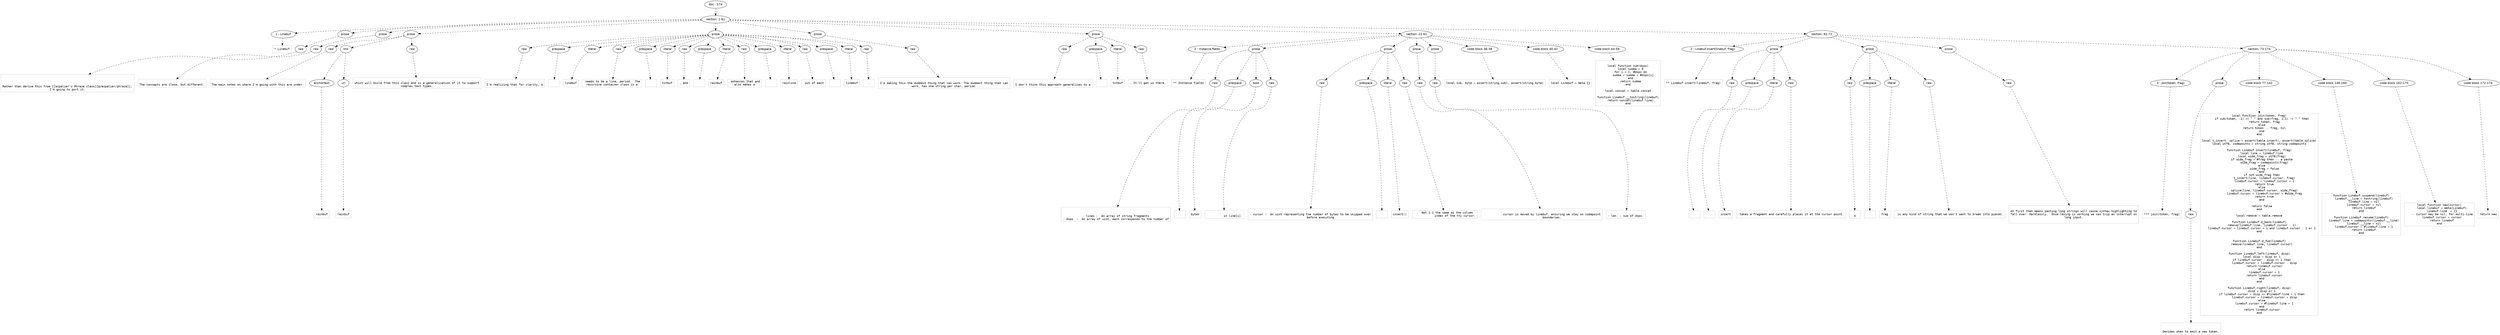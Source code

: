 digraph lpegNode {

node [fontname=Helvetica]
edge [style=dashed]

doc_0 [label="doc - 174"]


doc_0 -> { section_1}
{rank=same; section_1}

section_1 [label="section: 1-61"]


// END RANK doc_0

section_1 -> { header_2 prose_3 prose_4 prose_5 prose_6 prose_7 prose_8 section_9 section_10}
{rank=same; header_2 prose_3 prose_4 prose_5 prose_6 prose_7 prose_8 section_9 section_10}

header_2 [label="1 : Linebuf"]

prose_3 [label="prose"]

prose_4 [label="prose"]

prose_5 [label="prose"]

prose_6 [label="prose"]

prose_7 [label="prose"]

prose_8 [label="prose"]

section_9 [label="section: 22-61"]

section_10 [label="section: 62-72"]


// END RANK section_1

header_2 -> leaf_11
leaf_11  [color=Gray,shape=rectangle,fontname=Inconsolata,label="* Linebuf"]
// END RANK header_2

prose_3 -> { raw_12}
{rank=same; raw_12}

raw_12 [label="raw"]


// END RANK prose_3

raw_12 -> leaf_13
leaf_13  [color=Gray,shape=rectangle,fontname=Inconsolata,label="


Rather than derive this from [[espalier's Phrase class][@/espalier/phrase]],
I'm going to port it.
"]
// END RANK raw_12

prose_4 -> { raw_14}
{rank=same; raw_14}

raw_14 [label="raw"]


// END RANK prose_4

raw_14 -> leaf_15
leaf_15  [color=Gray,shape=rectangle,fontname=Inconsolata,label="
The concepts are close, but different.
"]
// END RANK raw_14

prose_5 -> { raw_16 link_17 raw_18}
{rank=same; raw_16 link_17 raw_18}

raw_16 [label="raw"]

link_17 [label="link"]

raw_18 [label="raw"]


// END RANK prose_5

raw_16 -> leaf_19
leaf_19  [color=Gray,shape=rectangle,fontname=Inconsolata,label="
The main notes on where I'm going with this are under "]
// END RANK raw_16

link_17 -> { anchortext_20 url_21}
{rank=same; anchortext_20 url_21}

anchortext_20 [label="anchortext"]

url_21 [label="url"]


// END RANK link_17

anchortext_20 -> leaf_22
leaf_22  [color=Gray,shape=rectangle,fontname=Inconsolata,label="rainbuf"]
// END RANK anchortext_20

url_21 -> leaf_23
leaf_23  [color=Gray,shape=rectangle,fontname=Inconsolata,label="rainbuf"]
// END RANK url_21

raw_18 -> leaf_24
leaf_24  [color=Gray,shape=rectangle,fontname=Inconsolata,label=",
which will build from this class and is a generalization of it to support
complex text types.
"]
// END RANK raw_18

prose_6 -> { raw_25 prespace_26 literal_27 raw_28 prespace_29 literal_30 raw_31 prespace_32 literal_33 raw_34 prespace_35 literal_36 raw_37 prespace_38 literal_39 raw_40}
{rank=same; raw_25 prespace_26 literal_27 raw_28 prespace_29 literal_30 raw_31 prespace_32 literal_33 raw_34 prespace_35 literal_36 raw_37 prespace_38 literal_39 raw_40}

raw_25 [label="raw"]

prespace_26 [label="prespace"]

literal_27 [label="literal"]

raw_28 [label="raw"]

prespace_29 [label="prespace"]

literal_30 [label="literal"]

raw_31 [label="raw"]

prespace_32 [label="prespace"]

literal_33 [label="literal"]

raw_34 [label="raw"]

prespace_35 [label="prespace"]

literal_36 [label="literal"]

raw_37 [label="raw"]

prespace_38 [label="prespace"]

literal_39 [label="literal"]

raw_40 [label="raw"]


// END RANK prose_6

raw_25 -> leaf_41
leaf_41  [color=Gray,shape=rectangle,fontname=Inconsolata,label="
I'm realizing that for clarity, a"]
// END RANK raw_25

prespace_26 -> leaf_42
leaf_42  [color=Gray,shape=rectangle,fontname=Inconsolata,label=" "]
// END RANK prespace_26

literal_27 -> leaf_43
leaf_43  [color=Gray,shape=rectangle,fontname=Inconsolata,label="linebuf"]
// END RANK literal_27

raw_28 -> leaf_44
leaf_44  [color=Gray,shape=rectangle,fontname=Inconsolata,label=" needs to be a line, period.  The
recursive container class is a"]
// END RANK raw_28

prespace_29 -> leaf_45
leaf_45  [color=Gray,shape=rectangle,fontname=Inconsolata,label=" "]
// END RANK prespace_29

literal_30 -> leaf_46
leaf_46  [color=Gray,shape=rectangle,fontname=Inconsolata,label="txtbuf"]
// END RANK literal_30

raw_31 -> leaf_47
leaf_47  [color=Gray,shape=rectangle,fontname=Inconsolata,label=", and"]
// END RANK raw_31

prespace_32 -> leaf_48
leaf_48  [color=Gray,shape=rectangle,fontname=Inconsolata,label=" "]
// END RANK prespace_32

literal_33 -> leaf_49
leaf_49  [color=Gray,shape=rectangle,fontname=Inconsolata,label="rainbuf"]
// END RANK literal_33

raw_34 -> leaf_50
leaf_50  [color=Gray,shape=rectangle,fontname=Inconsolata,label=" enhances that and
also makes a"]
// END RANK raw_34

prespace_35 -> leaf_51
leaf_51  [color=Gray,shape=rectangle,fontname=Inconsolata,label=" "]
// END RANK prespace_35

literal_36 -> leaf_52
leaf_52  [color=Gray,shape=rectangle,fontname=Inconsolata,label="rainline"]
// END RANK literal_36

raw_37 -> leaf_53
leaf_53  [color=Gray,shape=rectangle,fontname=Inconsolata,label=" out of each"]
// END RANK raw_37

prespace_38 -> leaf_54
leaf_54  [color=Gray,shape=rectangle,fontname=Inconsolata,label=" "]
// END RANK prespace_38

literal_39 -> leaf_55
leaf_55  [color=Gray,shape=rectangle,fontname=Inconsolata,label="linebuf"]
// END RANK literal_39

raw_40 -> leaf_56
leaf_56  [color=Gray,shape=rectangle,fontname=Inconsolata,label=".
"]
// END RANK raw_40

prose_7 -> { raw_57}
{rank=same; raw_57}

raw_57 [label="raw"]


// END RANK prose_7

raw_57 -> leaf_58
leaf_58  [color=Gray,shape=rectangle,fontname=Inconsolata,label="
I'm making this the dumbest thing that can work. The dumbest thing that can
work, has one string per char, period.
"]
// END RANK raw_57

prose_8 -> { raw_59 prespace_60 literal_61 raw_62}
{rank=same; raw_59 prespace_60 literal_61 raw_62}

raw_59 [label="raw"]

prespace_60 [label="prespace"]

literal_61 [label="literal"]

raw_62 [label="raw"]


// END RANK prose_8

raw_59 -> leaf_63
leaf_63  [color=Gray,shape=rectangle,fontname=Inconsolata,label="
I don't think this approach generalizes to a"]
// END RANK raw_59

prespace_60 -> leaf_64
leaf_64  [color=Gray,shape=rectangle,fontname=Inconsolata,label=" "]
// END RANK prespace_60

literal_61 -> leaf_65
leaf_65  [color=Gray,shape=rectangle,fontname=Inconsolata,label="txtbuf"]
// END RANK literal_61

raw_62 -> leaf_66
leaf_66  [color=Gray,shape=rectangle,fontname=Inconsolata,label=". It'll get us there.
"]
// END RANK raw_62

section_9 -> { header_67 prose_68 prose_69 prose_70 prose_71 codeblock_72 codeblock_73 codeblock_74}
{rank=same; header_67 prose_68 prose_69 prose_70 prose_71 codeblock_72 codeblock_73 codeblock_74}

header_67 [label="2 : Instance fields"]

prose_68 [label="prose"]

prose_69 [label="prose"]

prose_70 [label="prose"]

prose_71 [label="prose"]

codeblock_72 [label="code block 36-38"]

codeblock_73 [label="code block 40-42"]

codeblock_74 [label="code block 44-59"]


// END RANK section_9

header_67 -> leaf_75
leaf_75  [color=Gray,shape=rectangle,fontname=Inconsolata,label="** Instance fields"]
// END RANK header_67

prose_68 -> { raw_76 prespace_77 bold_78 raw_79}
{rank=same; raw_76 prespace_77 bold_78 raw_79}

raw_76 [label="raw"]

prespace_77 [label="prespace"]

bold_78 [label="bold"]

raw_79 [label="raw"]


// END RANK prose_68

raw_76 -> leaf_80
leaf_80  [color=Gray,shape=rectangle,fontname=Inconsolata,label="

- lines :  An array of string fragments
- dsps  :  An array of uint, each corresponds to the number of"]
// END RANK raw_76

prespace_77 -> leaf_81
leaf_81  [color=Gray,shape=rectangle,fontname=Inconsolata,label=" "]
// END RANK prespace_77

bold_78 -> leaf_82
leaf_82  [color=Gray,shape=rectangle,fontname=Inconsolata,label="bytes"]
// END RANK bold_78

raw_79 -> leaf_83
leaf_83  [color=Gray,shape=rectangle,fontname=Inconsolata,label="
          in line[i].
"]
// END RANK raw_79

prose_69 -> { raw_84 prespace_85 literal_86 raw_87}
{rank=same; raw_84 prespace_85 literal_86 raw_87}

raw_84 [label="raw"]

prespace_85 [label="prespace"]

literal_86 [label="literal"]

raw_87 [label="raw"]


// END RANK prose_69

raw_84 -> leaf_88
leaf_88  [color=Gray,shape=rectangle,fontname=Inconsolata,label="
- cursor :  An uint representing the number of bytes to be skipped over
            before executing"]
// END RANK raw_84

prespace_85 -> leaf_89
leaf_89  [color=Gray,shape=rectangle,fontname=Inconsolata,label=" "]
// END RANK prespace_85

literal_86 -> leaf_90
leaf_90  [color=Gray,shape=rectangle,fontname=Inconsolata,label="insert()"]
// END RANK literal_86

raw_87 -> leaf_91
leaf_91  [color=Gray,shape=rectangle,fontname=Inconsolata,label=".  Not 1-1 the same as the column
            index of the tty cursor.
"]
// END RANK raw_87

prose_70 -> { raw_92}
{rank=same; raw_92}

raw_92 [label="raw"]


// END RANK prose_70

raw_92 -> leaf_93
leaf_93  [color=Gray,shape=rectangle,fontname=Inconsolata,label="
            cursor is moved by linebuf, ensuring we stay on codepoint
            boundaries.
"]
// END RANK raw_92

prose_71 -> { raw_94}
{rank=same; raw_94}

raw_94 [label="raw"]


// END RANK prose_71

raw_94 -> leaf_95
leaf_95  [color=Gray,shape=rectangle,fontname=Inconsolata,label="
- len  : sum of dsps."]
// END RANK raw_94

codeblock_72 -> leaf_96
leaf_96  [color=Gray,shape=rectangle,fontname=Inconsolata,label="local sub, byte = assert(string.sub), assert(string.byte)"]
// END RANK codeblock_72

codeblock_73 -> leaf_97
leaf_97  [color=Gray,shape=rectangle,fontname=Inconsolata,label="local Linebuf = meta {}"]
// END RANK codeblock_73

codeblock_74 -> leaf_98
leaf_98  [color=Gray,shape=rectangle,fontname=Inconsolata,label="
local function sum(dsps)
   local summa = 0
   for i = 1, #dsps do
      summa = summa + #dsps[i]
   end
   return summa
end

local concat = table.concat

function Linebuf.__tostring(linebuf)
   return concat(linebuf.line)
end"]
// END RANK codeblock_74

section_10 -> { header_99 prose_100 prose_101 prose_102 section_103}
{rank=same; header_99 prose_100 prose_101 prose_102 section_103}

header_99 [label="2 : Linebuf.insert(linebuf, frag)"]

prose_100 [label="prose"]

prose_101 [label="prose"]

prose_102 [label="prose"]

section_103 [label="section: 73-174"]


// END RANK section_10

header_99 -> leaf_104
leaf_104  [color=Gray,shape=rectangle,fontname=Inconsolata,label="** Linebuf.insert(linebuf, frag)"]
// END RANK header_99

prose_100 -> { raw_105 prespace_106 literal_107 raw_108}
{rank=same; raw_105 prespace_106 literal_107 raw_108}

raw_105 [label="raw"]

prespace_106 [label="prespace"]

literal_107 [label="literal"]

raw_108 [label="raw"]


// END RANK prose_100

raw_105 -> leaf_109
leaf_109  [color=Gray,shape=rectangle,fontname=Inconsolata,label=""]
// END RANK raw_105

prespace_106 -> leaf_110
leaf_110  [color=Gray,shape=rectangle,fontname=Inconsolata,label=""]
// END RANK prespace_106

literal_107 -> leaf_111
leaf_111  [color=Gray,shape=rectangle,fontname=Inconsolata,label="insert"]
// END RANK literal_107

raw_108 -> leaf_112
leaf_112  [color=Gray,shape=rectangle,fontname=Inconsolata,label=" takes a fragment and carefully places it at the cursor point.
"]
// END RANK raw_108

prose_101 -> { raw_113 prespace_114 literal_115 raw_116}
{rank=same; raw_113 prespace_114 literal_115 raw_116}

raw_113 [label="raw"]

prespace_114 [label="prespace"]

literal_115 [label="literal"]

raw_116 [label="raw"]


// END RANK prose_101

raw_113 -> leaf_117
leaf_117  [color=Gray,shape=rectangle,fontname=Inconsolata,label="
A"]
// END RANK raw_113

prespace_114 -> leaf_118
leaf_118  [color=Gray,shape=rectangle,fontname=Inconsolata,label=" "]
// END RANK prespace_114

literal_115 -> leaf_119
leaf_119  [color=Gray,shape=rectangle,fontname=Inconsolata,label="frag"]
// END RANK literal_115

raw_116 -> leaf_120
leaf_120  [color=Gray,shape=rectangle,fontname=Inconsolata,label=" is any kind of string that we won't want to break into pieces.
"]
// END RANK raw_116

prose_102 -> { raw_121}
{rank=same; raw_121}

raw_121 [label="raw"]


// END RANK prose_102

raw_121 -> leaf_122
leaf_122  [color=Gray,shape=rectangle,fontname=Inconsolata,label="
At first that means pasting long strings will cause syntax highlighting to
fall over. Harmlessly.  Once lexing is working we can trip an interrupt on
long input.

"]
// END RANK raw_121

section_103 -> { header_123 prose_124 codeblock_125 codeblock_126 codeblock_127 codeblock_128}
{rank=same; header_123 prose_124 codeblock_125 codeblock_126 codeblock_127 codeblock_128}

header_123 [label="3 : join(token, frag)"]

prose_124 [label="prose"]

codeblock_125 [label="code block 77-142"]

codeblock_126 [label="code block 146-160"]

codeblock_127 [label="code block 162-170"]

codeblock_128 [label="code block 172-174"]


// END RANK section_103

header_123 -> leaf_129
leaf_129  [color=Gray,shape=rectangle,fontname=Inconsolata,label="*** join(token, frag)"]
// END RANK header_123

prose_124 -> { raw_130}
{rank=same; raw_130}

raw_130 [label="raw"]


// END RANK prose_124

raw_130 -> leaf_131
leaf_131  [color=Gray,shape=rectangle,fontname=Inconsolata,label="

Decides when to emit a new token.
"]
// END RANK raw_130

codeblock_125 -> leaf_132
leaf_132  [color=Gray,shape=rectangle,fontname=Inconsolata,label="local function join(token, frag)
   if sub(token, -1) == \" \" and sub(frag, 1,1) ~= \" \" then
      return token, frag
   else
      return token .. frag, nil
   end
end

local t_insert, splice = assert(table.insert), assert(table.splice)
local utf8, codepoints = string.utf8, string.codepoints

function Linebuf.insert(linebuf, frag)
   local line = linebuf.line
   local wide_frag = utf8(frag)
   if wide_frag < #frag then -- a paste
      wide_frag = codepoints(frag)
   else
      wide_frag = false
   end
   if not wide_frag then
      t_insert(line, linebuf.cursor, frag)
      linebuf.cursor = linebuf.cursor + 1
      return true
   else
      splice(line, linebuf.cursor, wide_frag)
      linebuf.cursor = linebuf.cursor + #wide_frag
      return true
   end

   return false
end

local remove = table.remove

function Linebuf.d_back(linebuf)
   remove(linebuf.line, linebuf.cursor - 1)
   linebuf.cursor = linebuf.cursor > 1 and linebuf.cursor - 1 or 1
end


function Linebuf.d_fwd(linebuf)
   remove(linebuf.line, linebuf.cursor)
end

function Linebuf.left(linebuf, disp)
   local disp = disp or 1
   if linebuf.cursor - disp >= 1 then
      linebuf.cursor = linebuf.cursor - disp
      return linebuf.cursor
   else
      linebuf.cursor = 1
      return linebuf.cursor
   end
end

function Linebuf.right(linebuf, disp)
   disp = disp or 1
   if linebuf.cursor + disp <= #linebuf.line + 1 then
      linebuf.cursor = linebuf.cursor + disp
   else
      linebuf.cursor = #linebuf.line + 1
   end
   return linebuf.cursor
end"]
// END RANK codeblock_125

codeblock_126 -> leaf_133
leaf_133  [color=Gray,shape=rectangle,fontname=Inconsolata,label="function Linebuf.suspend(linebuf)
   linebuf.__line = tostring(linebuf)
   linebuf.line = nil
   linebuf.cursor = nil
   return linebuf
end

function Linebuf.resume(linebuf)
   linebuf.line = codepoints(linebuf.__line)
   linebuf.__line = nil
   linebuf.cursor = #linebuf.line + 1
   return linebuf
end"]
// END RANK codeblock_126

codeblock_127 -> leaf_134
leaf_134  [color=Gray,shape=rectangle,fontname=Inconsolata,label="local function new(cursor)
   local linebuf = meta(Linebuf)
   linebuf.line  = {}
   -- Cursor may be nil, for multi-line
   linebuf.cursor = cursor
   return linebuf
end"]
// END RANK codeblock_127

codeblock_128 -> leaf_135
leaf_135  [color=Gray,shape=rectangle,fontname=Inconsolata,label="return new"]
// END RANK codeblock_128


}
